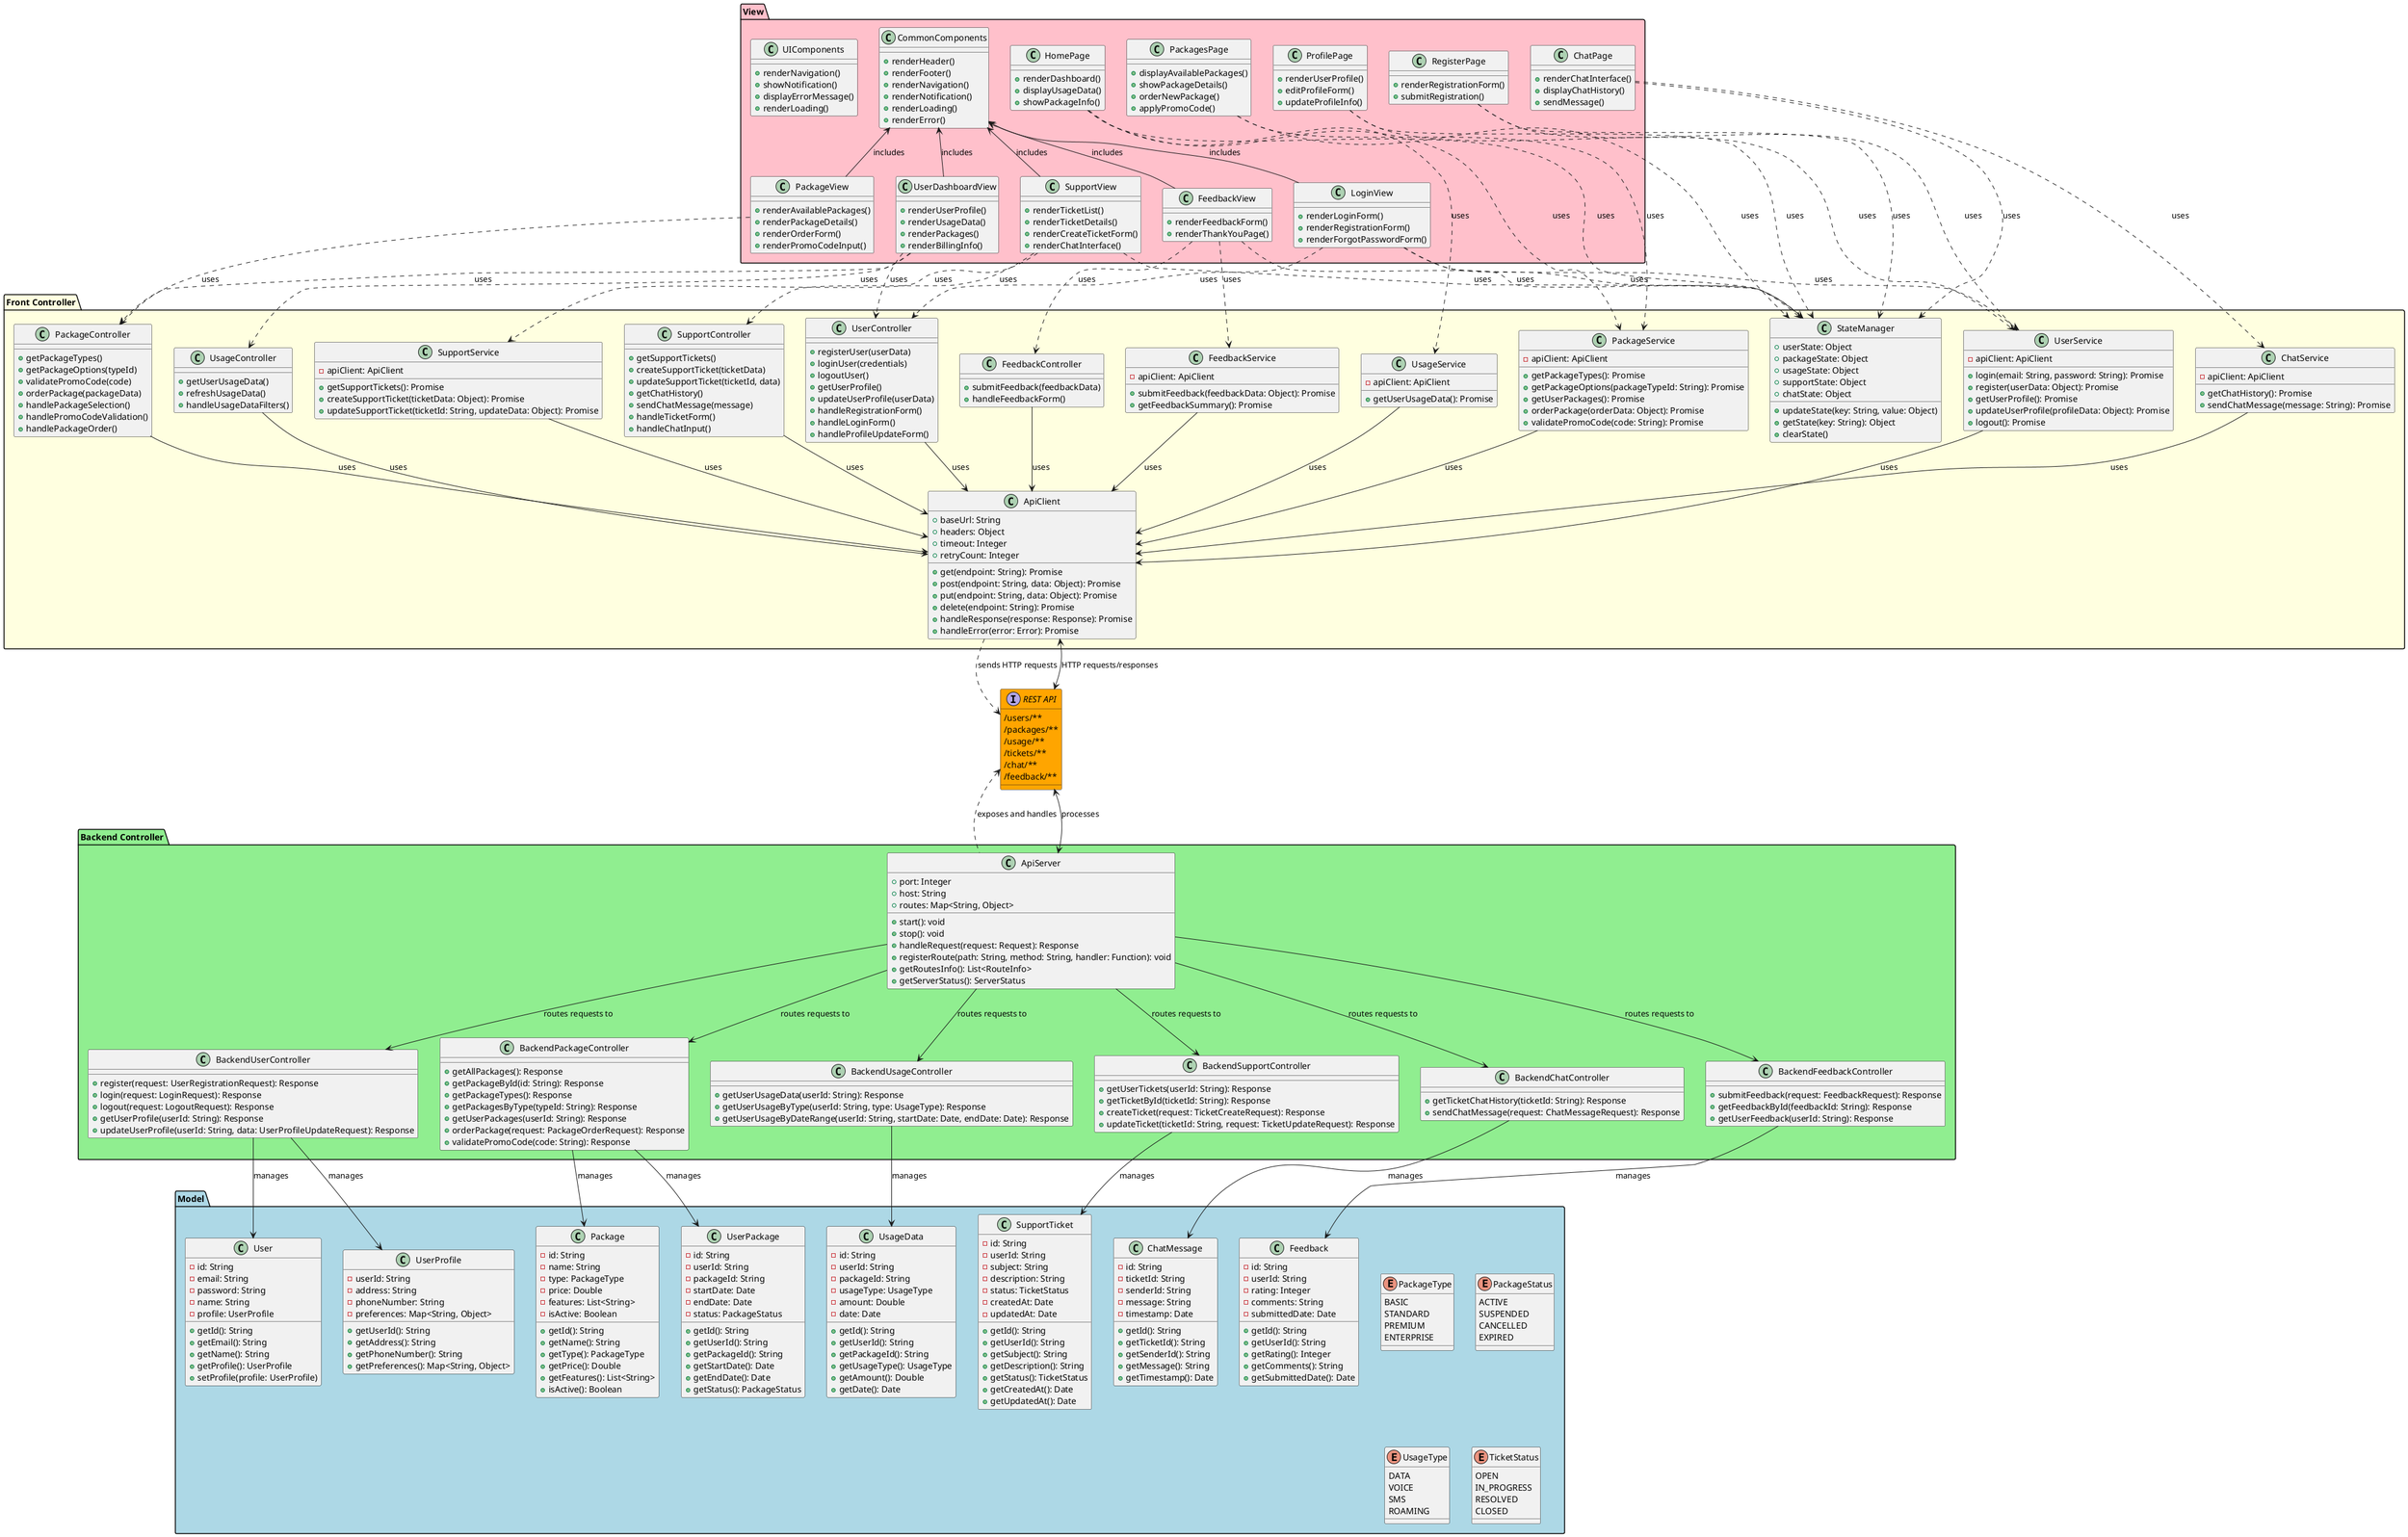 @startuml Complete MVC Architecture Diagram

' =================== MODEL LAYER (BACKEND) ===================
package "Model" #lightblue {
  class User {
    -id: String
    -email: String
    -password: String
    -name: String
    -profile: UserProfile
    +getId(): String
    +getEmail(): String
    +getName(): String
    +getProfile(): UserProfile
    +setProfile(profile: UserProfile)
  }

  class UserProfile {
    -userId: String
    -address: String
    -phoneNumber: String
    -preferences: Map<String, Object>
    +getUserId(): String
    +getAddress(): String
    +getPhoneNumber(): String
    +getPreferences(): Map<String, Object>
  }

  class Package {
    -id: String
    -name: String
    -type: PackageType
    -price: Double
    -features: List<String>
    -isActive: Boolean
    +getId(): String
    +getName(): String
    +getType(): PackageType
    +getPrice(): Double
    +getFeatures(): List<String>
    +isActive(): Boolean
  }

  class UserPackage {
    -id: String
    -userId: String
    -packageId: String
    -startDate: Date
    -endDate: Date
    -status: PackageStatus
    +getId(): String
    +getUserId(): String
    +getPackageId(): String
    +getStartDate(): Date
    +getEndDate(): Date
    +getStatus(): PackageStatus
  }

  class UsageData {
    -id: String
    -userId: String
    -packageId: String
    -usageType: UsageType
    -amount: Double
    -date: Date
    +getId(): String
    +getUserId(): String
    +getPackageId(): String
    +getUsageType(): UsageType
    +getAmount(): Double
    +getDate(): Date
  }

  class SupportTicket {
    -id: String
    -userId: String
    -subject: String
    -description: String
    -status: TicketStatus
    -createdAt: Date
    -updatedAt: Date
    +getId(): String
    +getUserId(): String
    +getSubject(): String
    +getDescription(): String
    +getStatus(): TicketStatus
    +getCreatedAt(): Date
    +getUpdatedAt(): Date
  }

  class ChatMessage {
    -id: String
    -ticketId: String
    -senderId: String
    -message: String
    -timestamp: Date
    +getId(): String
    +getTicketId(): String
    +getSenderId(): String
    +getMessage(): String
    +getTimestamp(): Date
  }

  class Feedback {
    -id: String
    -userId: String
    -rating: Integer
    -comments: String
    -submittedDate: Date
    +getId(): String
    +getUserId(): String
    +getRating(): Integer
    +getComments(): String
    +getSubmittedDate(): Date
  }

  enum PackageType {
    BASIC
    STANDARD
    PREMIUM
    ENTERPRISE
  }

  enum PackageStatus {
    ACTIVE
    SUSPENDED
    CANCELLED
    EXPIRED
  }

  enum UsageType {
    DATA
    VOICE
    SMS
    ROAMING
  }

  enum TicketStatus {
    OPEN
    IN_PROGRESS
    RESOLVED
    CLOSED
  }
}

' =================== BACKEND CONTROLLER LAYER ===================
package "Backend Controller" #lightgreen {
  class ApiServer {
    +port: Integer
    +host: String
    +routes: Map<String, Object>
    +start(): void
    +stop(): void
    +handleRequest(request: Request): Response
    +registerRoute(path: String, method: String, handler: Function): void
    +getRoutesInfo(): List<RouteInfo>
    +getServerStatus(): ServerStatus
  }

  class BackendUserController {
    +register(request: UserRegistrationRequest): Response
    +login(request: LoginRequest): Response
    +logout(request: LogoutRequest): Response
    +getUserProfile(userId: String): Response
    +updateUserProfile(userId: String, data: UserProfileUpdateRequest): Response
  }

  class BackendPackageController {
    +getAllPackages(): Response
    +getPackageById(id: String): Response
    +getPackageTypes(): Response
    +getPackagesByType(typeId: String): Response
    +getUserPackages(userId: String): Response
    +orderPackage(request: PackageOrderRequest): Response
    +validatePromoCode(code: String): Response
  }

  class BackendUsageController {
    +getUserUsageData(userId: String): Response
    +getUserUsageByType(userId: String, type: UsageType): Response
    +getUserUsageByDateRange(userId: String, startDate: Date, endDate: Date): Response
  }

  class BackendSupportController {
    +getUserTickets(userId: String): Response
    +getTicketById(ticketId: String): Response
    +createTicket(request: TicketCreateRequest): Response
    +updateTicket(ticketId: String, request: TicketUpdateRequest): Response
  }

  class BackendChatController {
    +getTicketChatHistory(ticketId: String): Response
    +sendChatMessage(request: ChatMessageRequest): Response
  }

  class BackendFeedbackController {
    +submitFeedback(request: FeedbackRequest): Response
    +getFeedbackById(feedbackId: String): Response
    +getUserFeedback(userId: String): Response
  }
}

' =================== REST API INTERFACE ===================
interface "REST API" as RestApi #orange {
  /users/**
  /packages/**
  /usage/**
  /tickets/**
  /chat/**
  /feedback/**
}

' =================== FRONTEND VIEW LAYER ===================
package "View" #pink {
  class UserDashboardView {
    +renderUserProfile()
    +renderUsageData()
    +renderPackages()
    +renderBillingInfo()
  }

  class PackageView {
    +renderAvailablePackages()
    +renderPackageDetails()
    +renderOrderForm()
    +renderPromoCodeInput()
  }

  class SupportView {
    +renderTicketList()
    +renderTicketDetails()
    +renderCreateTicketForm()
    +renderChatInterface()
  }

  class FeedbackView {
    +renderFeedbackForm()
    +renderThankYouPage()
  }

  class LoginView {
    +renderLoginForm()
    +renderRegistrationForm()
    +renderForgotPasswordForm()
  }

  class CommonComponents {
    +renderHeader()
    +renderFooter()
    +renderNavigation()
    +renderNotification()
    +renderLoading()
    +renderError()
  }

  class HomePage {
    +renderDashboard()
    +displayUsageData()
    +showPackageInfo()
  }

  class ProfilePage {
    +renderUserProfile()
    +editProfileForm()
    +updateProfileInfo()
  }

  class PackagesPage {
    +displayAvailablePackages()
    +showPackageDetails()
    +orderNewPackage()
    +applyPromoCode()
  }

  class ChatPage {
    +renderChatInterface()
    +displayChatHistory()
    +sendMessage()
  }

  class RegisterPage {
    +renderRegistrationForm()
    +submitRegistration()
  }

  class UIComponents {
    +renderNavigation()
    +showNotification()
    +displayErrorMessage()
    +renderLoading()
  }
}

' =================== FRONTEND CONTROLLER LAYER ===================
package "Front Controller" #lightyellow {
  class UserController {
    +registerUser(userData)
    +loginUser(credentials)
    +logoutUser()
    +getUserProfile()
    +updateUserProfile(userData)
    +handleRegistrationForm()
    +handleLoginForm()
    +handleProfileUpdateForm()
  }

  class PackageController {
    +getPackageTypes()
    +getPackageOptions(typeId)
    +validatePromoCode(code)
    +orderPackage(packageData)
    +handlePackageSelection()
    +handlePromoCodeValidation()
    +handlePackageOrder()
  }

  class UsageController {
    +getUserUsageData()
    +refreshUsageData()
    +handleUsageDataFilters()
  }

  class SupportController {
    +getSupportTickets()
    +createSupportTicket(ticketData)
    +updateSupportTicket(ticketId, data)
    +getChatHistory()
    +sendChatMessage(message)
    +handleTicketForm()
    +handleChatInput()
  }

  class FeedbackController {
    +submitFeedback(feedbackData)
    +handleFeedbackForm()
  }

  class ApiClient {
    +baseUrl: String
    +headers: Object
    +timeout: Integer
    +retryCount: Integer
    +get(endpoint: String): Promise
    +post(endpoint: String, data: Object): Promise
    +put(endpoint: String, data: Object): Promise
    +delete(endpoint: String): Promise
    +handleResponse(response: Response): Promise
    +handleError(error: Error): Promise
  }

  class UserService {
    -apiClient: ApiClient
    +login(email: String, password: String): Promise
    +register(userData: Object): Promise
    +getUserProfile(): Promise
    +updateUserProfile(profileData: Object): Promise
    +logout(): Promise
  }

  class PackageService {
    -apiClient: ApiClient
    +getPackageTypes(): Promise
    +getPackageOptions(packageTypeId: String): Promise
    +getUserPackages(): Promise
    +orderPackage(orderData: Object): Promise
    +validatePromoCode(code: String): Promise
  }

  class UsageService {
    -apiClient: ApiClient
    +getUserUsageData(): Promise
  }

  class SupportService {
    -apiClient: ApiClient
    +getSupportTickets(): Promise
    +createSupportTicket(ticketData: Object): Promise
    +updateSupportTicket(ticketId: String, updateData: Object): Promise
  }

  class ChatService {
    -apiClient: ApiClient
    +getChatHistory(): Promise
    +sendChatMessage(message: String): Promise
  }

  class FeedbackService {
    -apiClient: ApiClient
    +submitFeedback(feedbackData: Object): Promise
    +getFeedbackSummary(): Promise
  }

  class StateManager {
    +userState: Object
    +packageState: Object
    +usageState: Object
    +supportState: Object
    +chatState: Object
    +updateState(key: String, value: Object)
    +getState(key: String): Object
    +clearState()
  }
}

' =================== RELATIONSHIPS ===================

' Frontend View to Controller relationships
UserDashboardView ..> UserController : uses
UserDashboardView ..> UsageController : uses
UserDashboardView ..> PackageController : uses
PackageView ..> PackageController : uses
SupportView ..> SupportController : uses
FeedbackView ..> FeedbackController : uses
LoginView ..> UserController : uses

HomePage ..> UsageService : uses
HomePage ..> PackageService : uses
ProfilePage ..> UserService : uses
PackagesPage ..> PackageService : uses
SupportView ..> SupportService : uses
ChatPage ..> ChatService : uses
FeedbackView ..> FeedbackService : uses
LoginView ..> UserService : uses
RegisterPage ..> UserService : uses

' Frontend Controllers to ApiClient relationships
UserController --> ApiClient : uses
PackageController --> ApiClient : uses
UsageController --> ApiClient : uses
SupportController --> ApiClient : uses
FeedbackController --> ApiClient : uses

' Services to ApiClient relationships
UserService --> ApiClient : uses
PackageService --> ApiClient : uses
UsageService --> ApiClient : uses
SupportService --> ApiClient : uses
ChatService --> ApiClient : uses
FeedbackService --> ApiClient : uses

' API Client to REST API interface
ApiClient ..> RestApi : sends HTTP requests

' REST API interface to ApiServer
RestApi <.. ApiServer : exposes and handles

' Backend Controllers to ApiServer relationships
ApiServer --> BackendUserController : routes requests to
ApiServer --> BackendPackageController : routes requests to
ApiServer --> BackendUsageController : routes requests to
ApiServer --> BackendSupportController : routes requests to
ApiServer --> BackendChatController : routes requests to
ApiServer --> BackendFeedbackController : routes requests to

' StateManager relationships
HomePage ..> StateManager : uses
ProfilePage ..> StateManager : uses
PackagesPage ..> StateManager : uses
SupportView ..> StateManager : uses
ChatPage ..> StateManager : uses
FeedbackView ..> StateManager : uses
LoginView ..> StateManager : uses
RegisterPage ..> StateManager : uses

' Backend Controller to Model relationships
BackendUserController --> User : manages
BackendUserController --> UserProfile : manages
BackendPackageController --> Package : manages
BackendPackageController --> UserPackage : manages
BackendUsageController --> UsageData : manages
BackendSupportController --> SupportTicket : manages
BackendChatController --> ChatMessage : manages
BackendFeedbackController --> Feedback : manages

' Common dependencies
CommonComponents <-- UserDashboardView : includes
CommonComponents <-- PackageView : includes
CommonComponents <-- SupportView : includes
CommonComponents <-- FeedbackView : includes
CommonComponents <-- LoginView : includes

'REST API Communication
ApiClient <--> RestApi : HTTP requests/responses
RestApi <--> ApiServer : processes

@enduml

